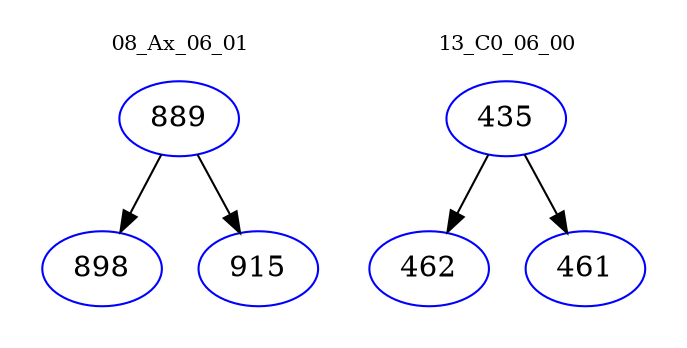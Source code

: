 digraph{
subgraph cluster_0 {
color = white
label = "08_Ax_06_01";
fontsize=10;
T0_889 [label="889", color="blue"]
T0_889 -> T0_898 [color="black"]
T0_898 [label="898", color="blue"]
T0_889 -> T0_915 [color="black"]
T0_915 [label="915", color="blue"]
}
subgraph cluster_1 {
color = white
label = "13_C0_06_00";
fontsize=10;
T1_435 [label="435", color="blue"]
T1_435 -> T1_462 [color="black"]
T1_462 [label="462", color="blue"]
T1_435 -> T1_461 [color="black"]
T1_461 [label="461", color="blue"]
}
}
